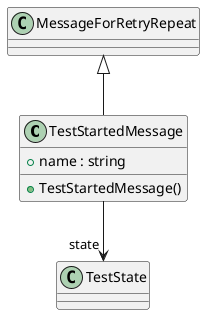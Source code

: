 @startuml
class TestStartedMessage {
    + name : string
    + TestStartedMessage()
}
MessageForRetryRepeat <|-- TestStartedMessage
TestStartedMessage --> "state" TestState
@enduml
